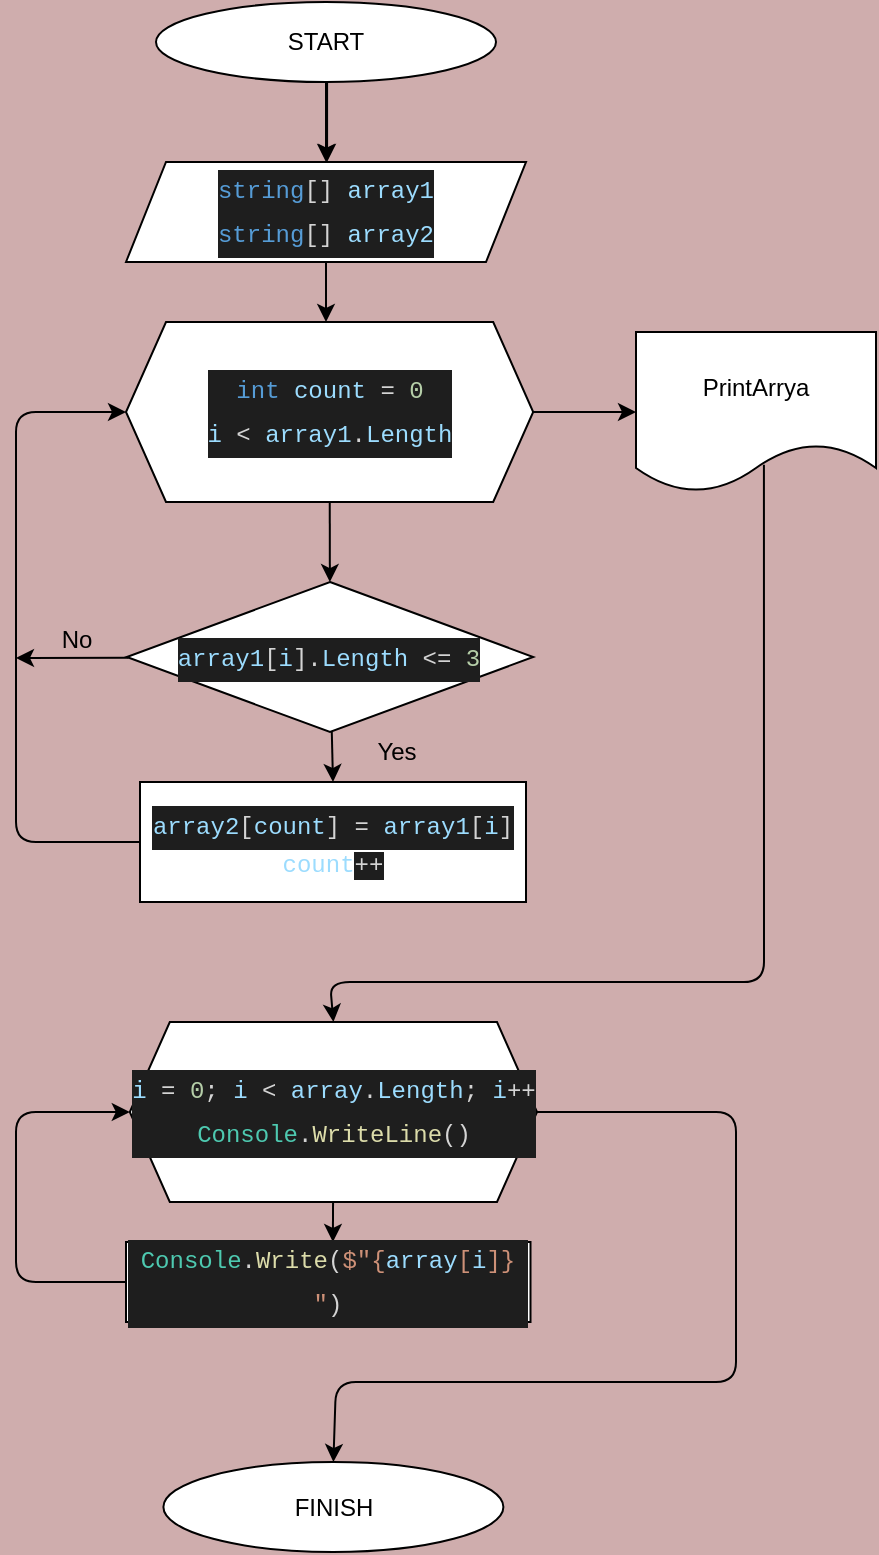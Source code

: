 <mxfile>
    <diagram id="C5RBs43oDa-KdzZeNtuy" name="Page-1">
        <mxGraphModel dx="228" dy="287" grid="0" gridSize="10" guides="1" tooltips="1" connect="1" arrows="1" fold="1" page="0" pageScale="1" pageWidth="827" pageHeight="1169" background="#CFADAD" math="0" shadow="0">
            <root>
                <mxCell id="WIyWlLk6GJQsqaUBKTNV-0"/>
                <mxCell id="WIyWlLk6GJQsqaUBKTNV-1" parent="WIyWlLk6GJQsqaUBKTNV-0"/>
                <mxCell id="7" value="" style="edgeStyle=none;html=1;strokeColor=#000000;" parent="WIyWlLk6GJQsqaUBKTNV-1" source="Xrl2j7EzuopzOUgxGF_N-0" edge="1">
                    <mxGeometry relative="1" as="geometry">
                        <mxPoint x="305" y="170" as="targetPoint"/>
                    </mxGeometry>
                </mxCell>
                <mxCell id="Xrl2j7EzuopzOUgxGF_N-0" value="&lt;div style=&quot;color: rgb(212, 212, 212); background-color: rgb(30, 30, 30); font-family: Consolas, &amp;quot;Courier New&amp;quot;, monospace; line-height: 22px;&quot;&gt;&lt;font style=&quot;font-size: 12px;&quot;&gt;&lt;span style=&quot;color: rgb(86, 156, 214);&quot;&gt;string&lt;/span&gt;[] &lt;span style=&quot;color: rgb(156, 220, 254);&quot;&gt;array1&lt;/span&gt; &lt;/font&gt;&lt;/div&gt;&lt;div style=&quot;color: rgb(212, 212, 212); background-color: rgb(30, 30, 30); font-family: Consolas, &amp;quot;Courier New&amp;quot;, monospace; line-height: 22px;&quot;&gt;&lt;div style=&quot;line-height: 22px;&quot;&gt;&lt;font style=&quot;font-size: 12px;&quot;&gt;&lt;span style=&quot;color: rgb(86, 156, 214);&quot;&gt;string&lt;/span&gt;[] &lt;span style=&quot;color: rgb(156, 220, 254);&quot;&gt;array2&lt;/span&gt;&lt;/font&gt;&lt;/div&gt;&lt;/div&gt;" style="shape=parallelogram;perimeter=parallelogramPerimeter;whiteSpace=wrap;html=1;fixedSize=1;" parent="WIyWlLk6GJQsqaUBKTNV-1" vertex="1">
                    <mxGeometry x="205" y="90" width="200" height="50" as="geometry"/>
                </mxCell>
                <mxCell id="20" value="" style="edgeStyle=none;html=1;fontSize=12;" parent="WIyWlLk6GJQsqaUBKTNV-1" source="4" target="Xrl2j7EzuopzOUgxGF_N-0" edge="1">
                    <mxGeometry relative="1" as="geometry"/>
                </mxCell>
                <mxCell id="4" value="START" style="ellipse;whiteSpace=wrap;html=1;" parent="WIyWlLk6GJQsqaUBKTNV-1" vertex="1">
                    <mxGeometry x="220" y="10" width="170" height="40" as="geometry"/>
                </mxCell>
                <mxCell id="5" value="FINISH" style="ellipse;whiteSpace=wrap;html=1;" parent="WIyWlLk6GJQsqaUBKTNV-1" vertex="1">
                    <mxGeometry x="223.7" y="740" width="170" height="45" as="geometry"/>
                </mxCell>
                <mxCell id="19" value="" style="edgeStyle=none;html=1;fontSize=12;strokeColor=#000000;" parent="WIyWlLk6GJQsqaUBKTNV-1" source="17" target="18" edge="1">
                    <mxGeometry relative="1" as="geometry"/>
                </mxCell>
                <mxCell id="23" value="" style="edgeStyle=none;html=1;fontSize=12;strokeColor=#000000;" parent="WIyWlLk6GJQsqaUBKTNV-1" source="17" target="22" edge="1">
                    <mxGeometry relative="1" as="geometry"/>
                </mxCell>
                <mxCell id="17" value="&lt;div style=&quot;color: rgb(212, 212, 212); background-color: rgb(30, 30, 30); font-family: Consolas, &amp;quot;Courier New&amp;quot;, monospace; line-height: 22px;&quot;&gt;&lt;span style=&quot;color: rgb(86, 156, 214);&quot;&gt;int&lt;/span&gt;&amp;nbsp;&lt;span style=&quot;color: rgb(156, 220, 254);&quot;&gt;count&lt;/span&gt;&amp;nbsp;=&amp;nbsp;&lt;span style=&quot;color: rgb(181, 206, 168);&quot;&gt;0&lt;/span&gt;&lt;br&gt;&lt;/div&gt;&lt;div style=&quot;color: rgb(212, 212, 212); background-color: rgb(30, 30, 30); font-family: Consolas, &amp;quot;Courier New&amp;quot;, monospace; line-height: 22px;&quot;&gt;&lt;div style=&quot;line-height: 22px;&quot;&gt;&lt;span style=&quot;color: #9cdcfe;&quot;&gt;i&lt;/span&gt; &amp;lt; &lt;span style=&quot;color: #9cdcfe;&quot;&gt;array1&lt;/span&gt;.&lt;span style=&quot;color: #9cdcfe;&quot;&gt;Length&lt;/span&gt;&lt;/div&gt;&lt;/div&gt;" style="shape=hexagon;perimeter=hexagonPerimeter2;whiteSpace=wrap;html=1;fixedSize=1;fontSize=12;" parent="WIyWlLk6GJQsqaUBKTNV-1" vertex="1">
                    <mxGeometry x="205" y="170" width="203.6" height="90" as="geometry"/>
                </mxCell>
                <mxCell id="18" value="PrintArrya" style="shape=document;whiteSpace=wrap;html=1;boundedLbl=1;fontSize=12;" parent="WIyWlLk6GJQsqaUBKTNV-1" vertex="1">
                    <mxGeometry x="460" y="175" width="120" height="80" as="geometry"/>
                </mxCell>
                <mxCell id="26" value="" style="edgeStyle=none;html=1;fontSize=12;entryX=0.5;entryY=0;entryDx=0;entryDy=0;strokeColor=#000000;" parent="WIyWlLk6GJQsqaUBKTNV-1" source="22" target="25" edge="1">
                    <mxGeometry relative="1" as="geometry"/>
                </mxCell>
                <mxCell id="30" value="" style="edgeStyle=none;html=1;fontSize=12;strokeColor=#000000;" parent="WIyWlLk6GJQsqaUBKTNV-1" source="22" edge="1">
                    <mxGeometry relative="1" as="geometry">
                        <mxPoint x="150" y="338" as="targetPoint"/>
                    </mxGeometry>
                </mxCell>
                <mxCell id="22" value="&lt;div style=&quot;color: rgb(212, 212, 212); background-color: rgb(30, 30, 30); font-family: Consolas, &amp;quot;Courier New&amp;quot;, monospace; line-height: 22px;&quot;&gt;&lt;span style=&quot;color: #9cdcfe;&quot;&gt;array1&lt;/span&gt;[&lt;span style=&quot;color: #9cdcfe;&quot;&gt;i&lt;/span&gt;].&lt;span style=&quot;color: #9cdcfe;&quot;&gt;Length&lt;/span&gt; &amp;lt;= &lt;span style=&quot;color: #b5cea8;&quot;&gt;3&lt;/span&gt;&lt;/div&gt;" style="rhombus;whiteSpace=wrap;html=1;" parent="WIyWlLk6GJQsqaUBKTNV-1" vertex="1">
                    <mxGeometry x="205.4" y="300" width="203.2" height="75" as="geometry"/>
                </mxCell>
                <mxCell id="25" value="&lt;div style=&quot;color: rgb(212, 212, 212); background-color: rgb(30, 30, 30); font-family: Consolas, &amp;quot;Courier New&amp;quot;, monospace; line-height: 22px;&quot;&gt;&lt;font style=&quot;font-size: 12px;&quot;&gt;&lt;span style=&quot;color: rgb(156, 220, 254);&quot;&gt;array2&lt;/span&gt;[&lt;span style=&quot;color: rgb(156, 220, 254);&quot;&gt;count&lt;/span&gt;] = &lt;span style=&quot;color: rgb(156, 220, 254);&quot;&gt;array1&lt;/span&gt;[&lt;span style=&quot;color: rgb(156, 220, 254);&quot;&gt;i&lt;/span&gt;]&lt;/font&gt;&lt;/div&gt;&lt;span style=&quot;font-family: Consolas, &amp;quot;Courier New&amp;quot;, monospace; color: rgb(156, 220, 254);&quot;&gt;count&lt;/span&gt;&lt;span style=&quot;color: rgb(212, 212, 212); font-family: Consolas, &amp;quot;Courier New&amp;quot;, monospace; background-color: rgb(30, 30, 30);&quot;&gt;++&lt;/span&gt;" style="whiteSpace=wrap;html=1;" parent="WIyWlLk6GJQsqaUBKTNV-1" vertex="1">
                    <mxGeometry x="212" y="400" width="193" height="60" as="geometry"/>
                </mxCell>
                <mxCell id="27" value="" style="endArrow=classic;html=1;fontSize=12;entryX=0;entryY=0.5;entryDx=0;entryDy=0;exitX=0;exitY=0.5;exitDx=0;exitDy=0;strokeColor=#000000;" parent="WIyWlLk6GJQsqaUBKTNV-1" source="25" target="17" edge="1">
                    <mxGeometry width="50" height="50" relative="1" as="geometry">
                        <mxPoint x="240" y="430" as="sourcePoint"/>
                        <mxPoint x="150" y="430" as="targetPoint"/>
                        <Array as="points">
                            <mxPoint x="150" y="430"/>
                            <mxPoint x="150" y="215"/>
                        </Array>
                    </mxGeometry>
                </mxCell>
                <mxCell id="32" value="" style="endArrow=classic;html=1;fontSize=12;exitX=0.533;exitY=0.829;exitDx=0;exitDy=0;exitPerimeter=0;entryX=0.5;entryY=0;entryDx=0;entryDy=0;strokeColor=#000000;" parent="WIyWlLk6GJQsqaUBKTNV-1" source="18" target="33" edge="1">
                    <mxGeometry width="50" height="50" relative="1" as="geometry">
                        <mxPoint x="180" y="160" as="sourcePoint"/>
                        <mxPoint x="310" y="540" as="targetPoint"/>
                        <Array as="points">
                            <mxPoint x="524" y="500"/>
                            <mxPoint x="307" y="500"/>
                        </Array>
                    </mxGeometry>
                </mxCell>
                <mxCell id="43" value="" style="edgeStyle=none;html=1;fontSize=12;entryX=0.5;entryY=0;entryDx=0;entryDy=0;strokeColor=#000000;" parent="WIyWlLk6GJQsqaUBKTNV-1" source="33" edge="1">
                    <mxGeometry relative="1" as="geometry">
                        <mxPoint x="308.45" y="630" as="targetPoint"/>
                    </mxGeometry>
                </mxCell>
                <mxCell id="33" value="&lt;div style=&quot;color: rgb(212, 212, 212); background-color: rgb(30, 30, 30); font-family: Consolas, &amp;quot;Courier New&amp;quot;, monospace; line-height: 22px;&quot;&gt;&lt;div style=&quot;line-height: 22px;&quot;&gt;&lt;span style=&quot;color: #9cdcfe;&quot;&gt;i&lt;/span&gt; = &lt;span style=&quot;color: #b5cea8;&quot;&gt;0&lt;/span&gt;; &lt;span style=&quot;color: #9cdcfe;&quot;&gt;i&lt;/span&gt; &amp;lt; &lt;span style=&quot;color: #9cdcfe;&quot;&gt;array&lt;/span&gt;.&lt;span style=&quot;color: #9cdcfe;&quot;&gt;Length&lt;/span&gt;; &lt;span style=&quot;color: #9cdcfe;&quot;&gt;i&lt;/span&gt;++&lt;/div&gt;&lt;div style=&quot;line-height: 22px;&quot;&gt;&lt;div style=&quot;line-height: 22px;&quot;&gt;&lt;span style=&quot;color: #4ec9b0;&quot;&gt;Console&lt;/span&gt;.&lt;span style=&quot;color: #dcdcaa;&quot;&gt;WriteLine&lt;/span&gt;()&lt;/div&gt;&lt;/div&gt;&lt;/div&gt;" style="shape=hexagon;perimeter=hexagonPerimeter2;whiteSpace=wrap;html=1;fixedSize=1;fontSize=12;" parent="WIyWlLk6GJQsqaUBKTNV-1" vertex="1">
                    <mxGeometry x="206.9" y="520" width="203.6" height="90" as="geometry"/>
                </mxCell>
                <mxCell id="34" value="Yes" style="text;html=1;align=center;verticalAlign=middle;resizable=0;points=[];autosize=1;strokeColor=none;fillColor=none;fontSize=12;" parent="WIyWlLk6GJQsqaUBKTNV-1" vertex="1">
                    <mxGeometry x="320" y="370" width="40" height="30" as="geometry"/>
                </mxCell>
                <mxCell id="35" value="No" style="text;html=1;align=center;verticalAlign=middle;resizable=0;points=[];autosize=1;strokeColor=none;fillColor=none;fontSize=12;" parent="WIyWlLk6GJQsqaUBKTNV-1" vertex="1">
                    <mxGeometry x="160" y="314" width="40" height="30" as="geometry"/>
                </mxCell>
                <mxCell id="36" value="" style="endArrow=classic;html=1;fontSize=12;exitX=1;exitY=0.5;exitDx=0;exitDy=0;entryX=0.5;entryY=0;entryDx=0;entryDy=0;strokeColor=#000000;" parent="WIyWlLk6GJQsqaUBKTNV-1" source="33" target="5" edge="1">
                    <mxGeometry width="50" height="50" relative="1" as="geometry">
                        <mxPoint x="300" y="650" as="sourcePoint"/>
                        <mxPoint x="350" y="600" as="targetPoint"/>
                        <Array as="points">
                            <mxPoint x="510" y="565"/>
                            <mxPoint x="510" y="700"/>
                            <mxPoint x="310" y="700"/>
                        </Array>
                    </mxGeometry>
                </mxCell>
                <mxCell id="38" value="&lt;div style=&quot;color: rgb(212, 212, 212); background-color: rgb(30, 30, 30); font-family: Consolas, &amp;quot;Courier New&amp;quot;, monospace; line-height: 22px;&quot;&gt;&lt;span style=&quot;color: #4ec9b0;&quot;&gt;Console&lt;/span&gt;.&lt;span style=&quot;color: #dcdcaa;&quot;&gt;Write&lt;/span&gt;(&lt;span style=&quot;color: #ce9178;&quot;&gt;$&quot;&lt;/span&gt;&lt;span style=&quot;color: #ce9178;&quot;&gt;{&lt;/span&gt;&lt;span style=&quot;color: #9cdcfe;&quot;&gt;array&lt;/span&gt;&lt;span style=&quot;color: #ce9178;&quot;&gt;[&lt;/span&gt;&lt;span style=&quot;color: #9cdcfe;&quot;&gt;i&lt;/span&gt;&lt;span style=&quot;color: #ce9178;&quot;&gt;]}&lt;/span&gt;&lt;span style=&quot;color: #ce9178;&quot;&gt; &lt;/span&gt;&lt;span style=&quot;color: #ce9178;&quot;&gt;&quot;&lt;/span&gt;)&lt;/div&gt;" style="whiteSpace=wrap;html=1;" parent="WIyWlLk6GJQsqaUBKTNV-1" vertex="1">
                    <mxGeometry x="205" y="630" width="202.25" height="40" as="geometry"/>
                </mxCell>
                <mxCell id="40" value="" style="endArrow=classic;html=1;fontSize=12;entryX=0;entryY=0.5;entryDx=0;entryDy=0;exitX=0;exitY=0.5;exitDx=0;exitDy=0;strokeColor=#000000;" parent="WIyWlLk6GJQsqaUBKTNV-1" source="38" target="33" edge="1">
                    <mxGeometry width="50" height="50" relative="1" as="geometry">
                        <mxPoint x="200" y="740" as="sourcePoint"/>
                        <mxPoint x="350" y="670" as="targetPoint"/>
                        <Array as="points">
                            <mxPoint x="150" y="650"/>
                            <mxPoint x="150" y="565"/>
                        </Array>
                    </mxGeometry>
                </mxCell>
                <mxCell id="47" value="" style="edgeStyle=none;html=1;fontSize=12;strokeColor=#000000;" edge="1" parent="WIyWlLk6GJQsqaUBKTNV-1">
                    <mxGeometry relative="1" as="geometry">
                        <mxPoint x="305.54" y="50" as="sourcePoint"/>
                        <mxPoint x="305.54" y="90" as="targetPoint"/>
                    </mxGeometry>
                </mxCell>
            </root>
        </mxGraphModel>
    </diagram>
</mxfile>